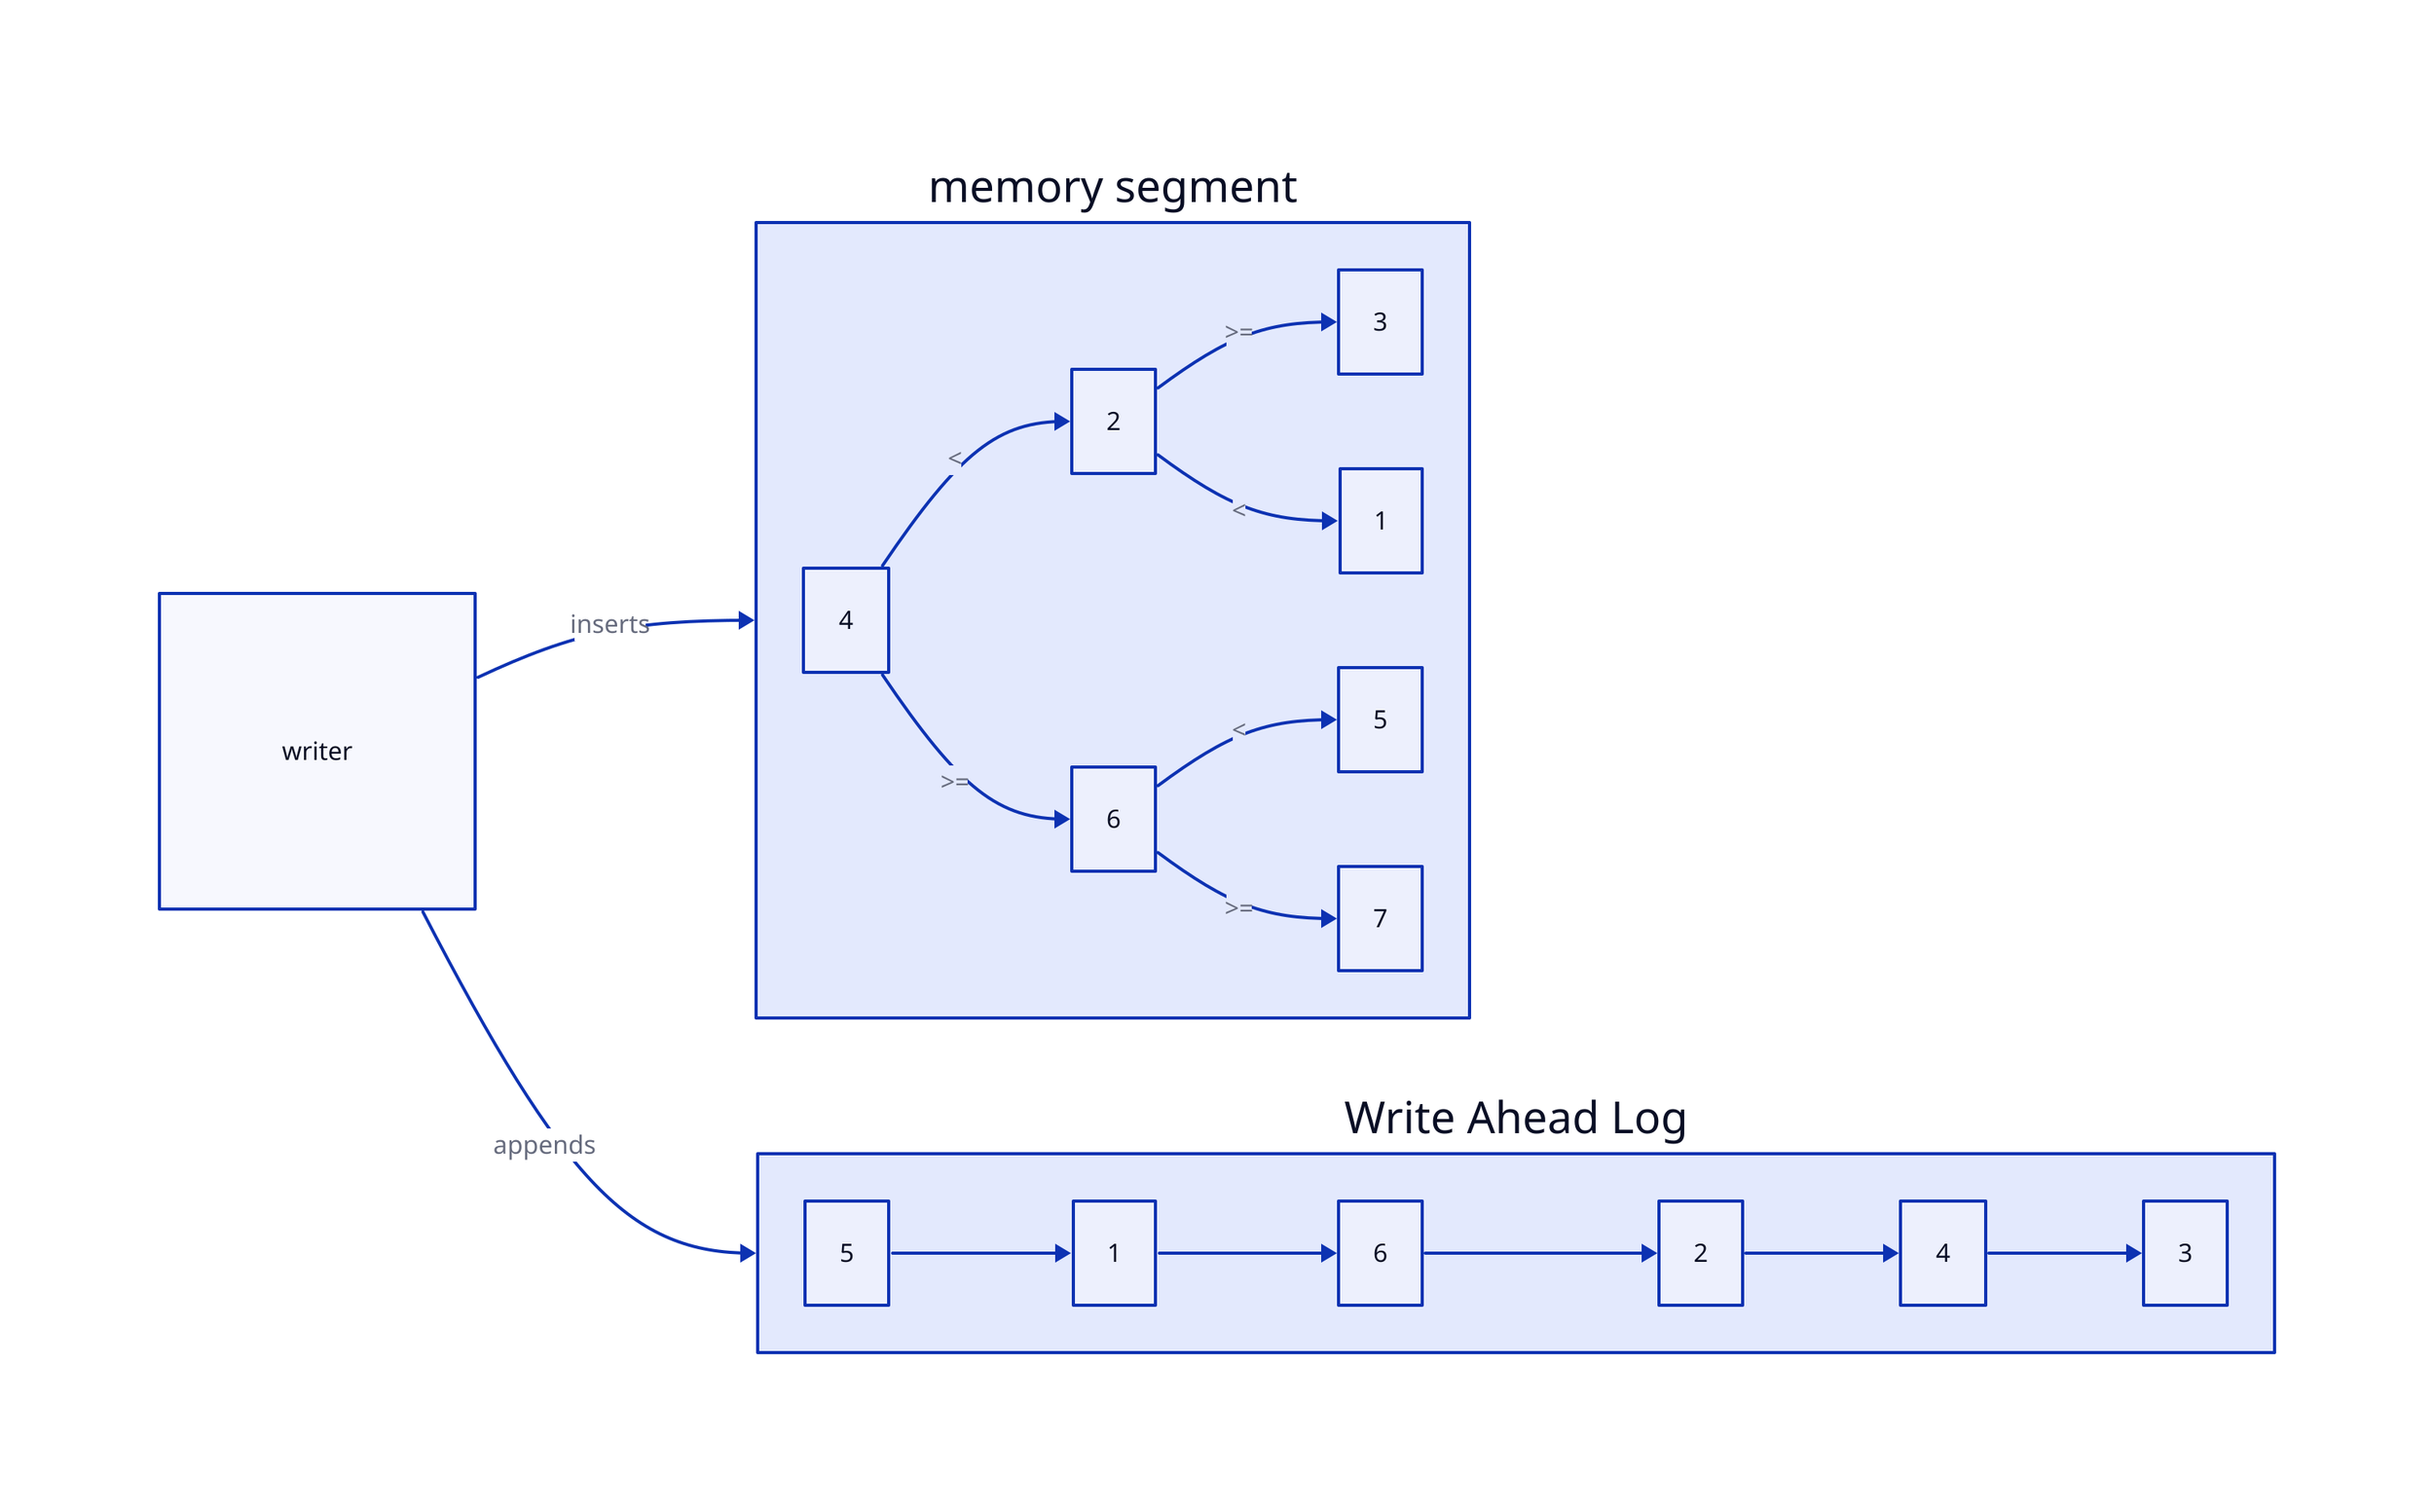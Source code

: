 direction: right

memdex: memory segment {
  4 -> 2: <
  2 -> 3: >=
  2 -> 1: <
  4 -> 6: >=
  6 -> 5: <
  6 -> 7: >=
}

wal: Write Ahead Log {
  5 -> 1 -> 6 -> 2 -> 4 -> 3
}

writer {
  width: 200
  height: 200
}

writer -> wal: appends
writer -> memdex: inserts
